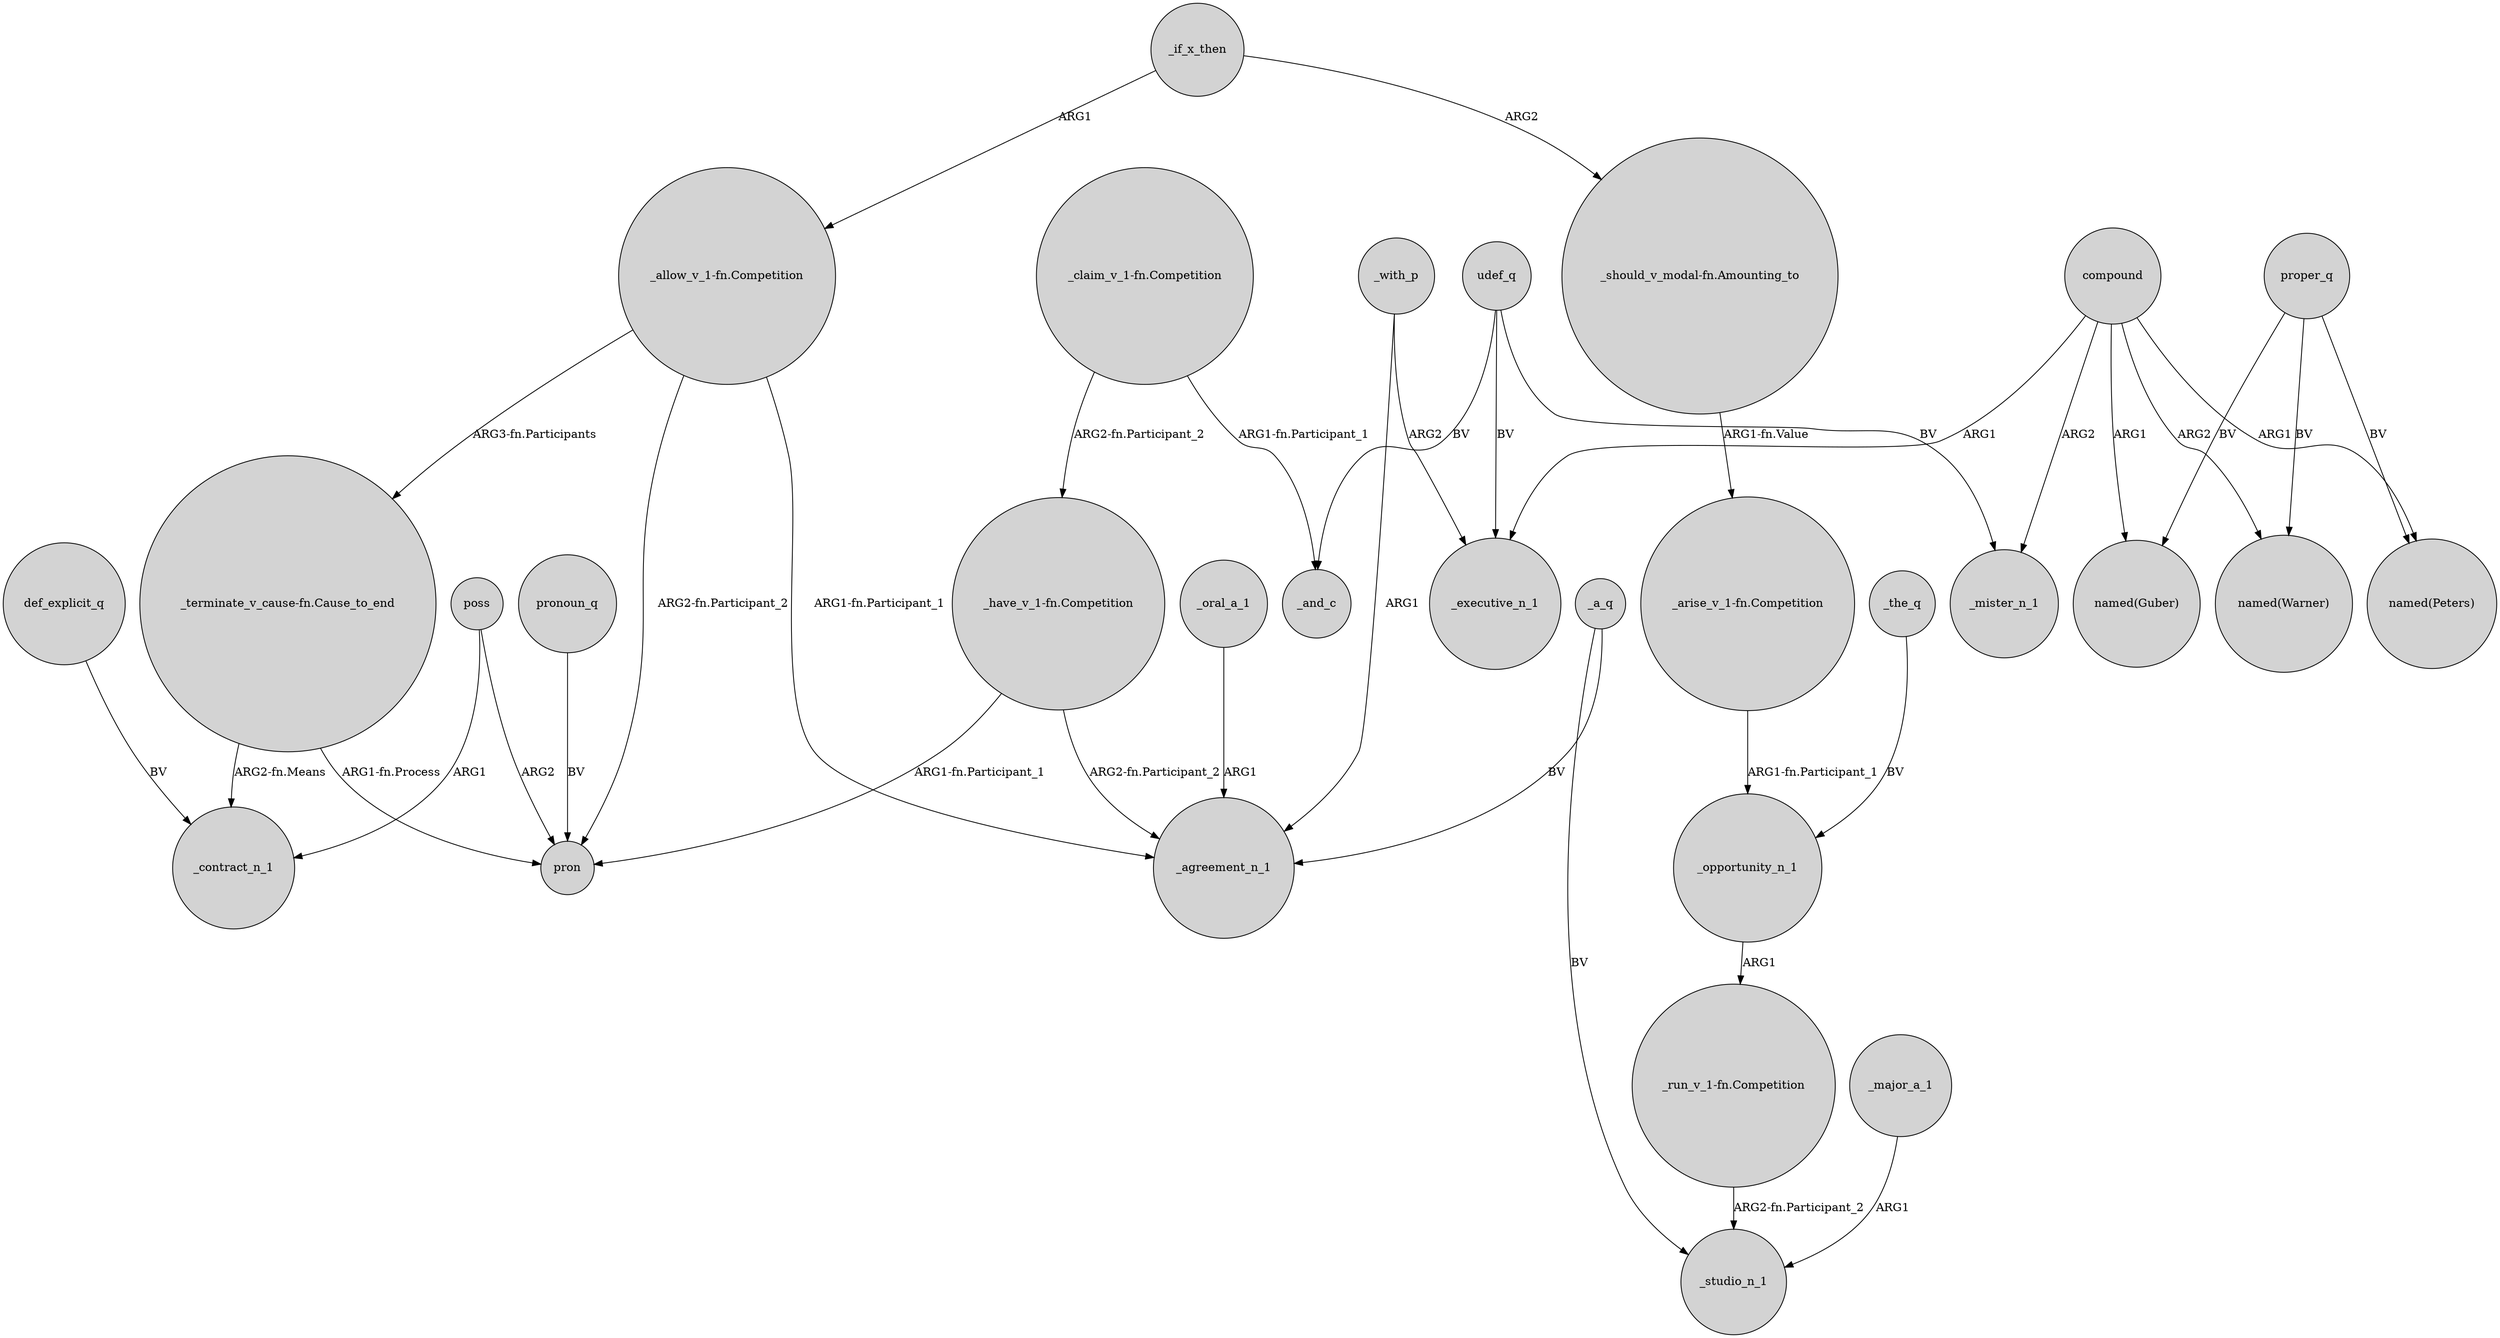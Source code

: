 digraph {
	node [shape=circle style=filled]
	compound -> _mister_n_1 [label=ARG2]
	compound -> "named(Peters)" [label=ARG1]
	"_claim_v_1-fn.Competition" -> _and_c [label="ARG1-fn.Participant_1"]
	"_arise_v_1-fn.Competition" -> _opportunity_n_1 [label="ARG1-fn.Participant_1"]
	"_terminate_v_cause-fn.Cause_to_end" -> _contract_n_1 [label="ARG2-fn.Means"]
	"_have_v_1-fn.Competition" -> pron [label="ARG1-fn.Participant_1"]
	proper_q -> "named(Peters)" [label=BV]
	_if_x_then -> "_allow_v_1-fn.Competition" [label=ARG1]
	"_claim_v_1-fn.Competition" -> "_have_v_1-fn.Competition" [label="ARG2-fn.Participant_2"]
	"_allow_v_1-fn.Competition" -> "_terminate_v_cause-fn.Cause_to_end" [label="ARG3-fn.Participants"]
	"_should_v_modal-fn.Amounting_to" -> "_arise_v_1-fn.Competition" [label="ARG1-fn.Value"]
	udef_q -> _and_c [label=BV]
	udef_q -> _mister_n_1 [label=BV]
	_opportunity_n_1 -> "_run_v_1-fn.Competition" [label=ARG1]
	_if_x_then -> "_should_v_modal-fn.Amounting_to" [label=ARG2]
	_oral_a_1 -> _agreement_n_1 [label=ARG1]
	pronoun_q -> pron [label=BV]
	"_run_v_1-fn.Competition" -> _studio_n_1 [label="ARG2-fn.Participant_2"]
	udef_q -> _executive_n_1 [label=BV]
	poss -> pron [label=ARG2]
	poss -> _contract_n_1 [label=ARG1]
	_a_q -> _agreement_n_1 [label=BV]
	compound -> "named(Warner)" [label=ARG2]
	compound -> _executive_n_1 [label=ARG1]
	_major_a_1 -> _studio_n_1 [label=ARG1]
	proper_q -> "named(Guber)" [label=BV]
	proper_q -> "named(Warner)" [label=BV]
	"_allow_v_1-fn.Competition" -> pron [label="ARG2-fn.Participant_2"]
	_the_q -> _opportunity_n_1 [label=BV]
	_with_p -> _agreement_n_1 [label=ARG1]
	def_explicit_q -> _contract_n_1 [label=BV]
	"_have_v_1-fn.Competition" -> _agreement_n_1 [label="ARG2-fn.Participant_2"]
	_with_p -> _executive_n_1 [label=ARG2]
	"_terminate_v_cause-fn.Cause_to_end" -> pron [label="ARG1-fn.Process"]
	"_allow_v_1-fn.Competition" -> _agreement_n_1 [label="ARG1-fn.Participant_1"]
	compound -> "named(Guber)" [label=ARG1]
	_a_q -> _studio_n_1 [label=BV]
}
